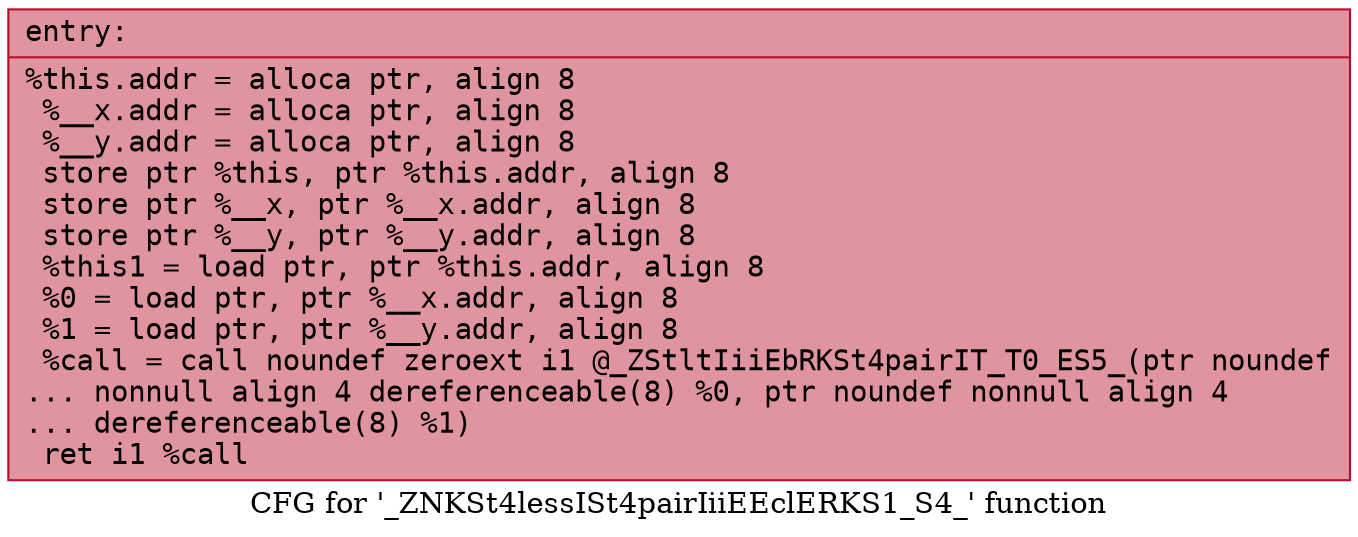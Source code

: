 digraph "CFG for '_ZNKSt4lessISt4pairIiiEEclERKS1_S4_' function" {
	label="CFG for '_ZNKSt4lessISt4pairIiiEEclERKS1_S4_' function";

	Node0x55e722db9120 [shape=record,color="#b70d28ff", style=filled, fillcolor="#b70d2870" fontname="Courier",label="{entry:\l|  %this.addr = alloca ptr, align 8\l  %__x.addr = alloca ptr, align 8\l  %__y.addr = alloca ptr, align 8\l  store ptr %this, ptr %this.addr, align 8\l  store ptr %__x, ptr %__x.addr, align 8\l  store ptr %__y, ptr %__y.addr, align 8\l  %this1 = load ptr, ptr %this.addr, align 8\l  %0 = load ptr, ptr %__x.addr, align 8\l  %1 = load ptr, ptr %__y.addr, align 8\l  %call = call noundef zeroext i1 @_ZStltIiiEbRKSt4pairIT_T0_ES5_(ptr noundef\l... nonnull align 4 dereferenceable(8) %0, ptr noundef nonnull align 4\l... dereferenceable(8) %1)\l  ret i1 %call\l}"];
}
